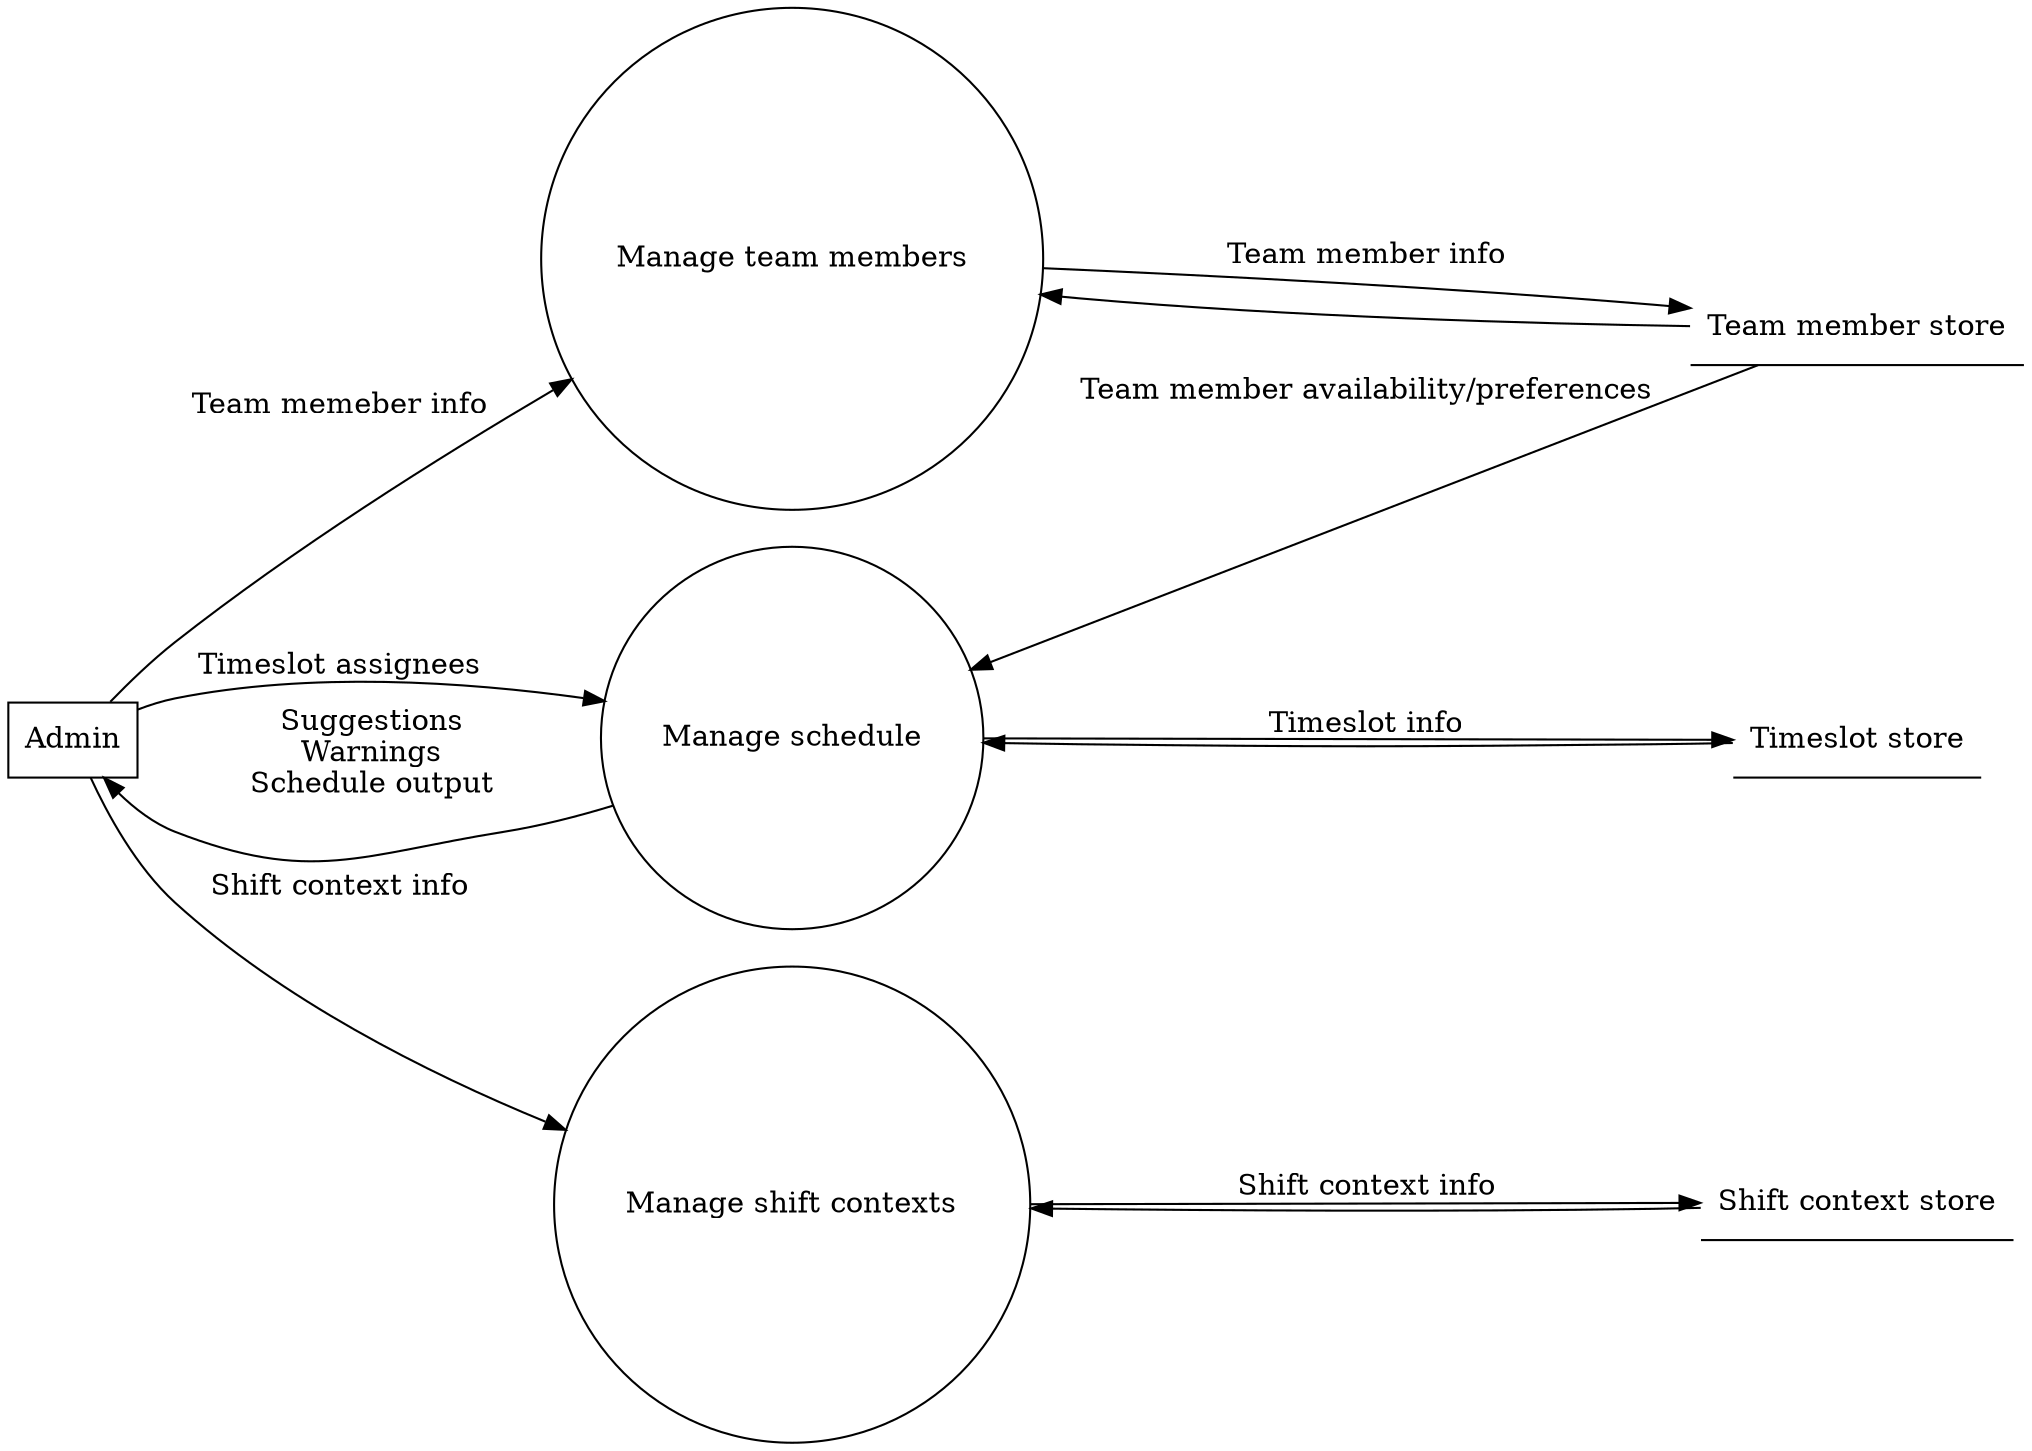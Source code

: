 digraph data_flow_diagram {
    rankdir = "LR"
    
    node [ shape = circle ]
    
    Admin [ shape = box ]
    
    subgraph controllers {
        rank = "same"
        
        "Manage team members"
        "Manage shift contexts"
        "Manage schedule"
    }
    
    subgraph data_stores {
        node [ shape = underline ]
        rank = "same"
        
        "Team member store"
        "Shift context store"
        "Timeslot store"
    }
    
    Admin -> "Manage team members" [ label = "Team memeber info" ]
    Admin -> "Manage shift contexts" [ label = "Shift context info" ]
    Admin -> "Manage schedule" [ label = "Timeslot assignees" ]
    
    "Manage schedule" -> Admin [ label = <
        Suggestions <br />
        Warnings <br />
        Schedule output <br />
    > ]
    
    "Manage team members" -> "Team member store" [ label = "Team member info" ]
    "Team member store" -> "Manage team members"
    "Manage shift contexts" -> "Shift context store" [ label = "Shift context info"]
    "Shift context store" -> "Manage shift contexts"
    "Manage schedule" -> "Timeslot store" [ label = "Timeslot info" ]
    "Timeslot store" -> "Manage schedule"
    
    "Team member store" -> "Manage schedule"  [ label = "Team member availability/preferences" ]
}
